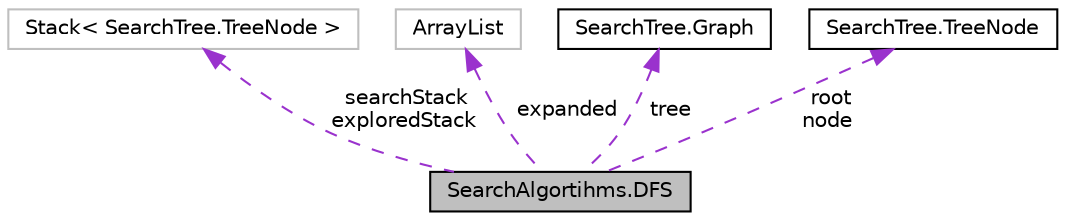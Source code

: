 digraph "SearchAlgortihms.DFS"
{
  edge [fontname="Helvetica",fontsize="10",labelfontname="Helvetica",labelfontsize="10"];
  node [fontname="Helvetica",fontsize="10",shape=record];
  Node1 [label="SearchAlgortihms.DFS",height=0.2,width=0.4,color="black", fillcolor="grey75", style="filled", fontcolor="black"];
  Node2 -> Node1 [dir="back",color="darkorchid3",fontsize="10",style="dashed",label=" searchStack\nexploredStack" ,fontname="Helvetica"];
  Node2 [label="Stack\< SearchTree.TreeNode \>",height=0.2,width=0.4,color="grey75", fillcolor="white", style="filled"];
  Node3 -> Node1 [dir="back",color="darkorchid3",fontsize="10",style="dashed",label=" expanded" ,fontname="Helvetica"];
  Node3 [label="ArrayList",height=0.2,width=0.4,color="grey75", fillcolor="white", style="filled"];
  Node4 -> Node1 [dir="back",color="darkorchid3",fontsize="10",style="dashed",label=" tree" ,fontname="Helvetica"];
  Node4 [label="SearchTree.Graph",height=0.2,width=0.4,color="black", fillcolor="white", style="filled",URL="$class_search_tree_1_1_graph.html"];
  Node5 -> Node1 [dir="back",color="darkorchid3",fontsize="10",style="dashed",label=" root\nnode" ,fontname="Helvetica"];
  Node5 [label="SearchTree.TreeNode",height=0.2,width=0.4,color="black", fillcolor="white", style="filled",URL="$class_search_tree_1_1_tree_node.html"];
}
